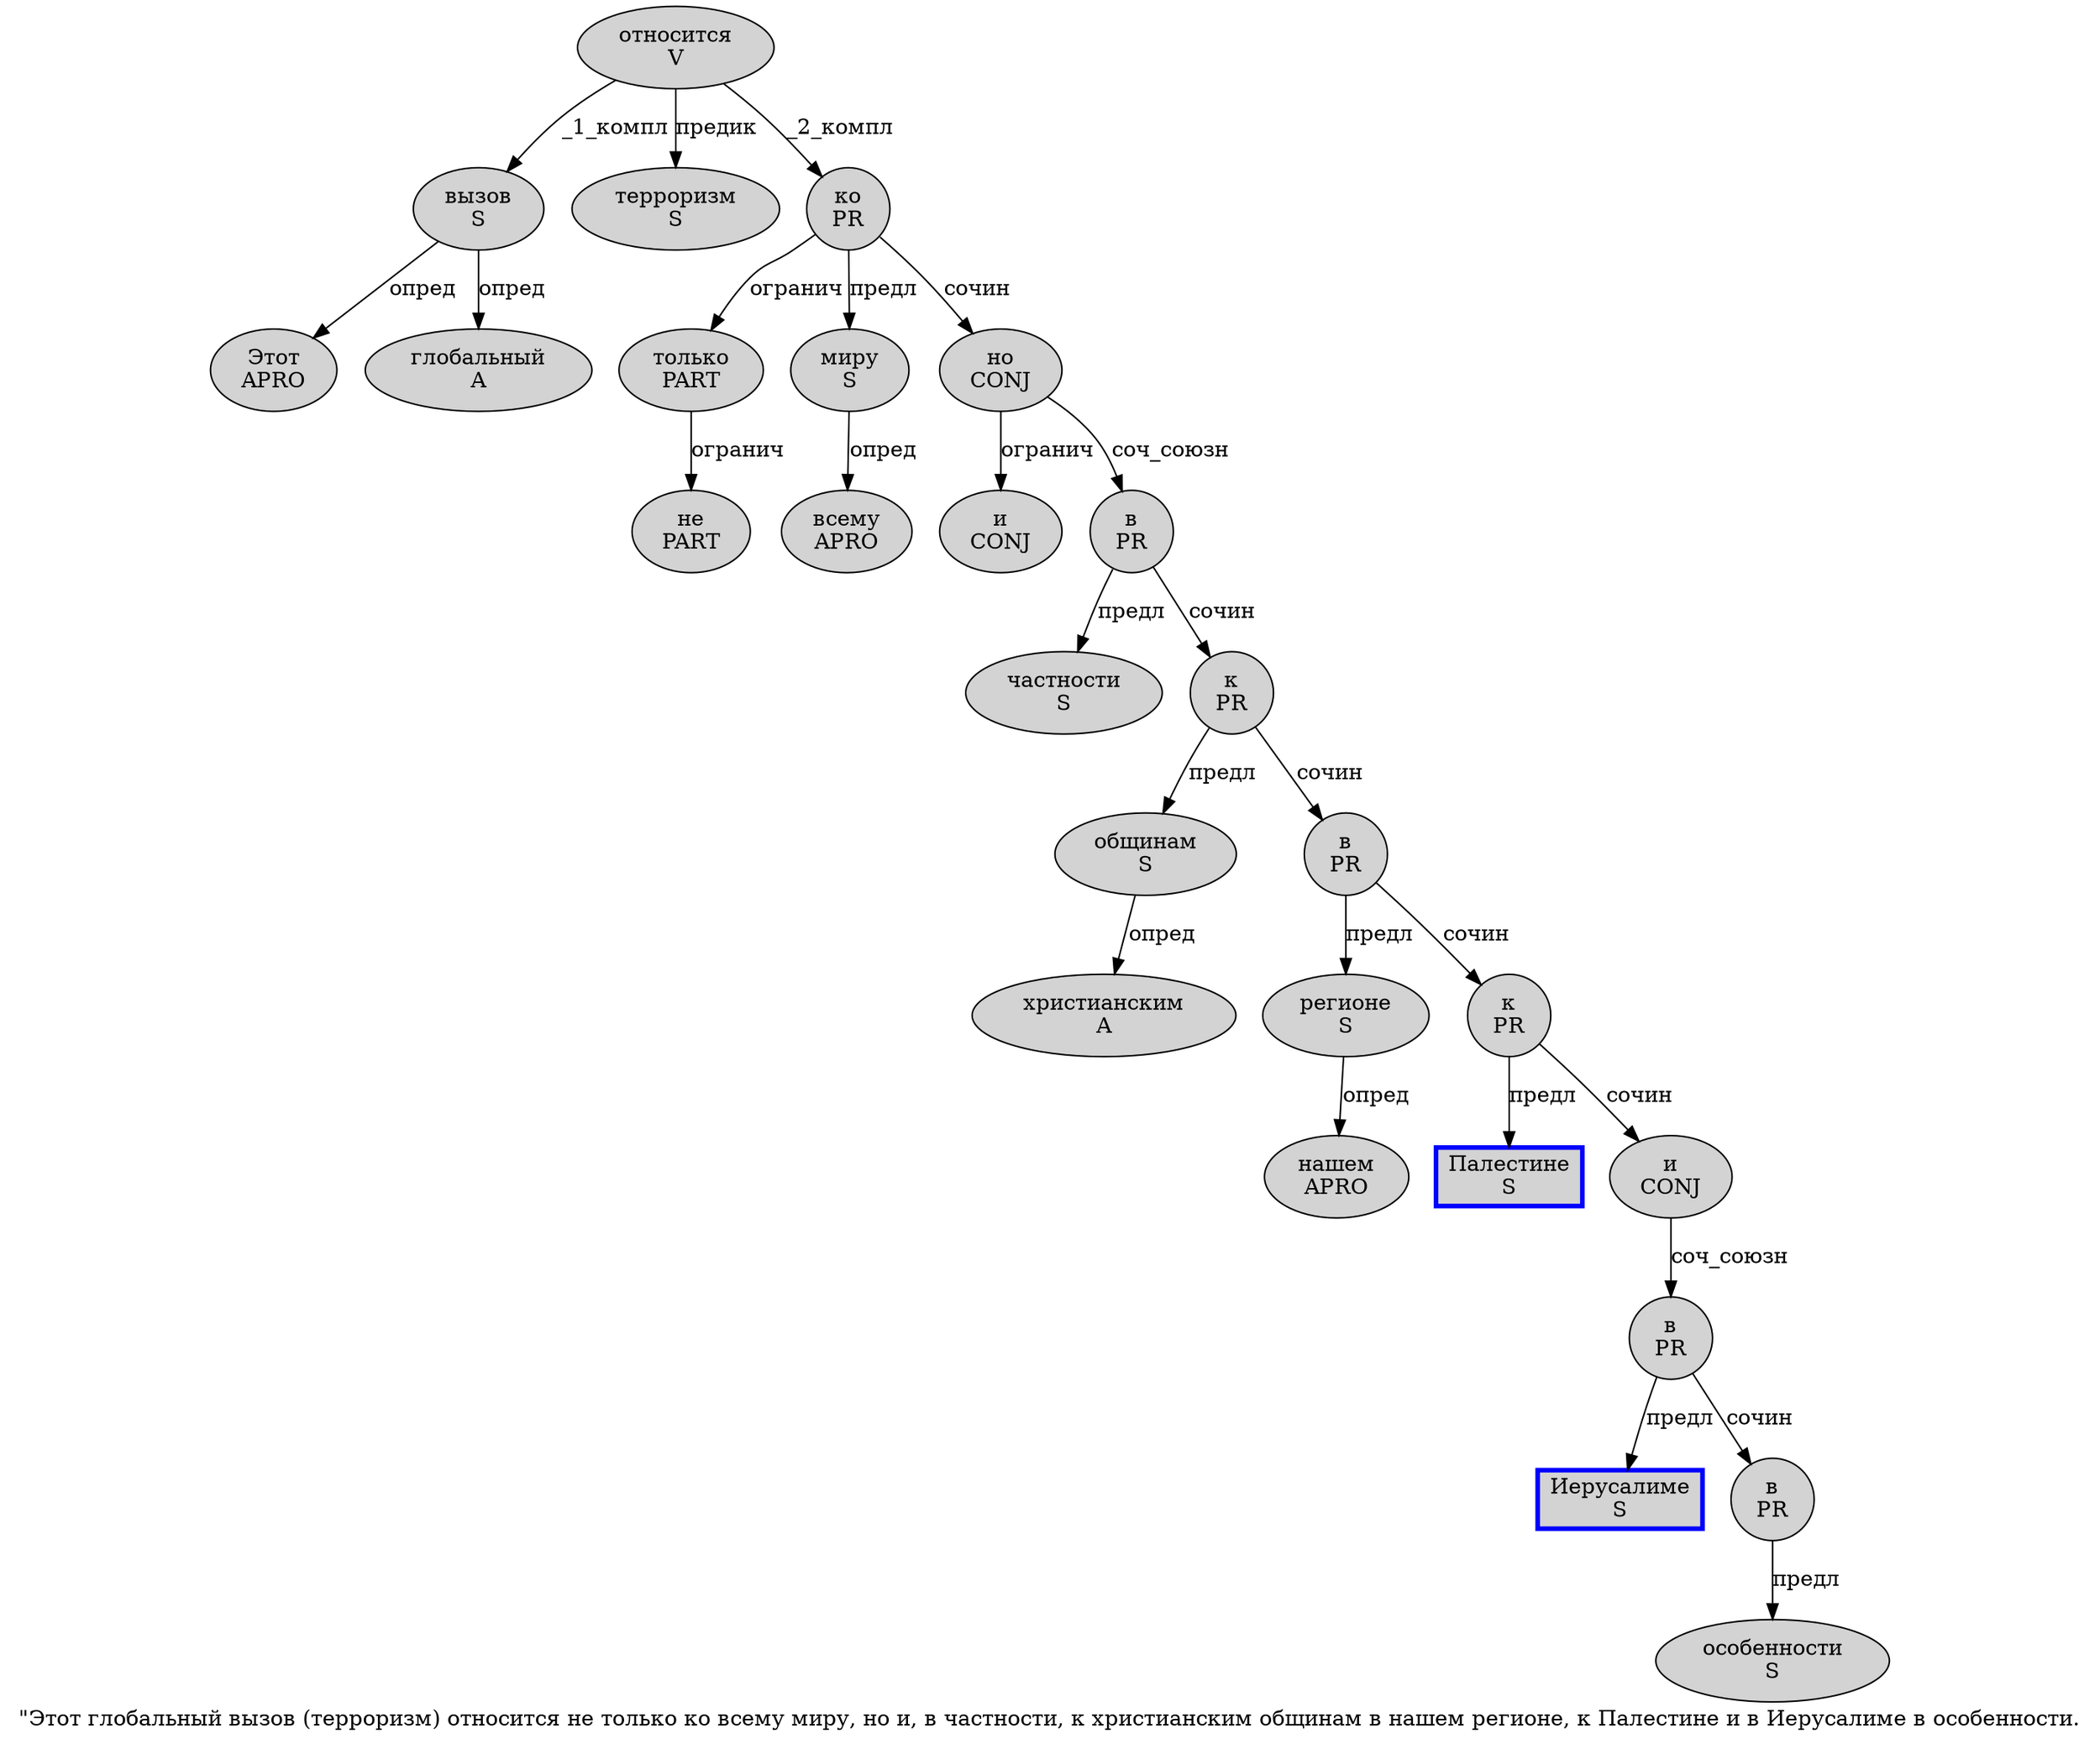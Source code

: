 digraph SENTENCE_469 {
	graph [label="\"Этот глобальный вызов (терроризм) относится не только ко всему миру, но и, в частности, к христианским общинам в нашем регионе, к Палестине и в Иерусалиме в особенности."]
	node [style=filled]
		1 [label="Этот
APRO" color="" fillcolor=lightgray penwidth=1 shape=ellipse]
		2 [label="глобальный
A" color="" fillcolor=lightgray penwidth=1 shape=ellipse]
		3 [label="вызов
S" color="" fillcolor=lightgray penwidth=1 shape=ellipse]
		5 [label="терроризм
S" color="" fillcolor=lightgray penwidth=1 shape=ellipse]
		7 [label="относится
V" color="" fillcolor=lightgray penwidth=1 shape=ellipse]
		8 [label="не
PART" color="" fillcolor=lightgray penwidth=1 shape=ellipse]
		9 [label="только
PART" color="" fillcolor=lightgray penwidth=1 shape=ellipse]
		10 [label="ко
PR" color="" fillcolor=lightgray penwidth=1 shape=ellipse]
		11 [label="всему
APRO" color="" fillcolor=lightgray penwidth=1 shape=ellipse]
		12 [label="миру
S" color="" fillcolor=lightgray penwidth=1 shape=ellipse]
		14 [label="но
CONJ" color="" fillcolor=lightgray penwidth=1 shape=ellipse]
		15 [label="и
CONJ" color="" fillcolor=lightgray penwidth=1 shape=ellipse]
		17 [label="в
PR" color="" fillcolor=lightgray penwidth=1 shape=ellipse]
		18 [label="частности
S" color="" fillcolor=lightgray penwidth=1 shape=ellipse]
		20 [label="к
PR" color="" fillcolor=lightgray penwidth=1 shape=ellipse]
		21 [label="христианским
A" color="" fillcolor=lightgray penwidth=1 shape=ellipse]
		22 [label="общинам
S" color="" fillcolor=lightgray penwidth=1 shape=ellipse]
		23 [label="в
PR" color="" fillcolor=lightgray penwidth=1 shape=ellipse]
		24 [label="нашем
APRO" color="" fillcolor=lightgray penwidth=1 shape=ellipse]
		25 [label="регионе
S" color="" fillcolor=lightgray penwidth=1 shape=ellipse]
		27 [label="к
PR" color="" fillcolor=lightgray penwidth=1 shape=ellipse]
		28 [label="Палестине
S" color=blue fillcolor=lightgray penwidth=3 shape=box]
		29 [label="и
CONJ" color="" fillcolor=lightgray penwidth=1 shape=ellipse]
		30 [label="в
PR" color="" fillcolor=lightgray penwidth=1 shape=ellipse]
		31 [label="Иерусалиме
S" color=blue fillcolor=lightgray penwidth=3 shape=box]
		32 [label="в
PR" color="" fillcolor=lightgray penwidth=1 shape=ellipse]
		33 [label="особенности
S" color="" fillcolor=lightgray penwidth=1 shape=ellipse]
			30 -> 31 [label="предл"]
			30 -> 32 [label="сочин"]
			29 -> 30 [label="соч_союзн"]
			10 -> 9 [label="огранич"]
			10 -> 12 [label="предл"]
			10 -> 14 [label="сочин"]
			23 -> 25 [label="предл"]
			23 -> 27 [label="сочин"]
			27 -> 28 [label="предл"]
			27 -> 29 [label="сочин"]
			14 -> 15 [label="огранич"]
			14 -> 17 [label="соч_союзн"]
			7 -> 3 [label="_1_компл"]
			7 -> 5 [label="предик"]
			7 -> 10 [label="_2_компл"]
			20 -> 22 [label="предл"]
			20 -> 23 [label="сочин"]
			17 -> 18 [label="предл"]
			17 -> 20 [label="сочин"]
			32 -> 33 [label="предл"]
			12 -> 11 [label="опред"]
			9 -> 8 [label="огранич"]
			3 -> 1 [label="опред"]
			3 -> 2 [label="опред"]
			25 -> 24 [label="опред"]
			22 -> 21 [label="опред"]
}